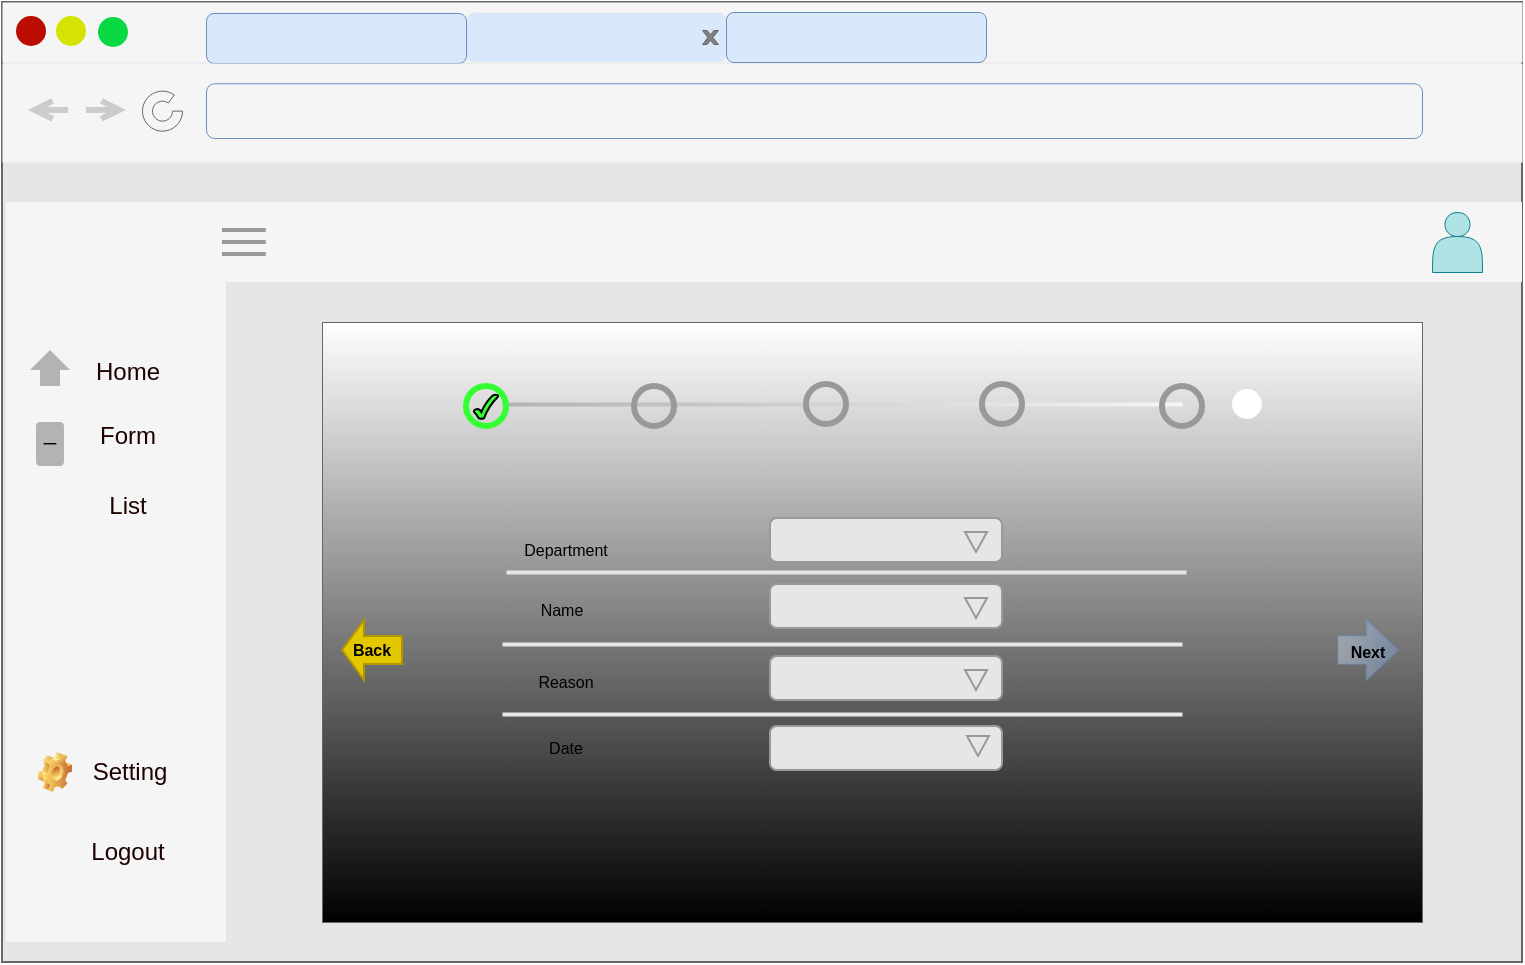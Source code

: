 <mxfile>
    <diagram id="4GKb6l3Mye8yo9pIoZ_z" name="PC">
        <mxGraphModel dx="906" dy="544" grid="1" gridSize="10" guides="1" tooltips="1" connect="1" arrows="1" fold="1" page="1" pageScale="1" pageWidth="827" pageHeight="1169" math="0" shadow="0">
            <root>
                <mxCell id="0"/>
                <mxCell id="1" parent="0"/>
                <mxCell id="8gBcUf-JYufR0FvvMd_q-1" value="" style="rounded=0;whiteSpace=wrap;html=1;fillColor=#E6E6E6;fontColor=#333333;strokeColor=#666666;" vertex="1" parent="1">
                    <mxGeometry x="40" y="40" width="760" height="480" as="geometry"/>
                </mxCell>
                <mxCell id="8gBcUf-JYufR0FvvMd_q-2" value="" style="rounded=0;whiteSpace=wrap;html=1;strokeColor=none;strokeWidth=2;fillColor=#f5f5f5;fontColor=#333333;" vertex="1" parent="1">
                    <mxGeometry x="42" y="140" width="110" height="370" as="geometry"/>
                </mxCell>
                <mxCell id="8gBcUf-JYufR0FvvMd_q-3" value="Home" style="text;html=1;align=center;verticalAlign=middle;whiteSpace=wrap;rounded=0;strokeWidth=2;fontColor=#1E0200;" vertex="1" parent="1">
                    <mxGeometry x="73" y="210" width="60" height="30" as="geometry"/>
                </mxCell>
                <mxCell id="8gBcUf-JYufR0FvvMd_q-4" value="" style="group" vertex="1" connectable="0" parent="1">
                    <mxGeometry x="40" y="40" width="760" height="80" as="geometry"/>
                </mxCell>
                <mxCell id="8gBcUf-JYufR0FvvMd_q-5" value="" style="rounded=0;whiteSpace=wrap;html=1;fillColor=#f5f5f5;fontColor=#333333;strokeColor=none;strokeWidth=0.5;" vertex="1" parent="8gBcUf-JYufR0FvvMd_q-4">
                    <mxGeometry width="760" height="30" as="geometry"/>
                </mxCell>
                <mxCell id="8gBcUf-JYufR0FvvMd_q-6" value="" style="ellipse;whiteSpace=wrap;html=1;aspect=fixed;strokeColor=none;fillColor=#BA0C00;gradientColor=none;" vertex="1" parent="8gBcUf-JYufR0FvvMd_q-4">
                    <mxGeometry x="7" y="7" width="15" height="15" as="geometry"/>
                </mxCell>
                <mxCell id="8gBcUf-JYufR0FvvMd_q-7" value="" style="ellipse;whiteSpace=wrap;html=1;aspect=fixed;strokeColor=none;fillColor=#D4E302;gradientColor=none;" vertex="1" parent="8gBcUf-JYufR0FvvMd_q-4">
                    <mxGeometry x="27" y="7" width="15" height="15" as="geometry"/>
                </mxCell>
                <mxCell id="8gBcUf-JYufR0FvvMd_q-8" value="" style="ellipse;whiteSpace=wrap;html=1;aspect=fixed;strokeColor=none;fillColor=#09D940;gradientColor=none;" vertex="1" parent="8gBcUf-JYufR0FvvMd_q-4">
                    <mxGeometry x="48" y="7.5" width="15" height="15" as="geometry"/>
                </mxCell>
                <mxCell id="8gBcUf-JYufR0FvvMd_q-9" value="" style="rounded=1;whiteSpace=wrap;html=1;fillColor=#dae8fc;strokeColor=#F0F0F0;strokeWidth=0.5;" vertex="1" parent="8gBcUf-JYufR0FvvMd_q-4">
                    <mxGeometry x="232" y="5" width="130" height="25" as="geometry"/>
                </mxCell>
                <mxCell id="8gBcUf-JYufR0FvvMd_q-10" value="" style="rounded=1;whiteSpace=wrap;html=1;fillColor=#dae8fc;strokeColor=#6c8ebf;strokeWidth=0.5;" vertex="1" parent="8gBcUf-JYufR0FvvMd_q-4">
                    <mxGeometry x="102" y="5.5" width="130" height="25" as="geometry"/>
                </mxCell>
                <mxCell id="8gBcUf-JYufR0FvvMd_q-11" value="" style="rounded=1;whiteSpace=wrap;html=1;fillColor=#dae8fc;strokeColor=#6c8ebf;strokeWidth=0.5;" vertex="1" parent="8gBcUf-JYufR0FvvMd_q-4">
                    <mxGeometry x="362" y="5" width="130" height="25" as="geometry"/>
                </mxCell>
                <mxCell id="8gBcUf-JYufR0FvvMd_q-12" value="" style="verticalLabelPosition=bottom;verticalAlign=top;html=1;shape=mxgraph.basic.x;strokeWidth=0.5;fillColor=#808080;strokeColor=#666666;" vertex="1" parent="8gBcUf-JYufR0FvvMd_q-4">
                    <mxGeometry x="350" y="14" width="8" height="7" as="geometry"/>
                </mxCell>
                <mxCell id="8gBcUf-JYufR0FvvMd_q-13" value="" style="rounded=0;whiteSpace=wrap;html=1;fillColor=#f5f5f5;fontColor=#333333;strokeColor=none;strokeWidth=0.5;" vertex="1" parent="8gBcUf-JYufR0FvvMd_q-4">
                    <mxGeometry y="30.5" width="760" height="49.5" as="geometry"/>
                </mxCell>
                <mxCell id="8gBcUf-JYufR0FvvMd_q-14" value="" style="rounded=1;whiteSpace=wrap;html=1;strokeColor=#6c8ebf;strokeWidth=0.5;fillColor=none;" vertex="1" parent="8gBcUf-JYufR0FvvMd_q-4">
                    <mxGeometry x="102" y="40.63" width="608" height="27.37" as="geometry"/>
                </mxCell>
                <mxCell id="8gBcUf-JYufR0FvvMd_q-15" value="" style="verticalLabelPosition=bottom;verticalAlign=top;html=1;shape=mxgraph.basic.partConcEllipse;startAngle=0.25;endAngle=0.1;arcWidth=0.5;rounded=1;strokeColor=#666666;strokeWidth=0.5;fillColor=none;" vertex="1" parent="8gBcUf-JYufR0FvvMd_q-4">
                    <mxGeometry x="70" y="44.32" width="20" height="20" as="geometry"/>
                </mxCell>
                <mxCell id="8gBcUf-JYufR0FvvMd_q-16" value="" style="endArrow=open;html=1;strokeColor=#CCCCCC;strokeWidth=3;startSize=0;endFill=0;" edge="1" parent="8gBcUf-JYufR0FvvMd_q-4">
                    <mxGeometry width="50" height="50" relative="1" as="geometry">
                        <mxPoint x="42" y="53.97" as="sourcePoint"/>
                        <mxPoint x="62" y="53.97" as="targetPoint"/>
                    </mxGeometry>
                </mxCell>
                <mxCell id="8gBcUf-JYufR0FvvMd_q-17" value="" style="endArrow=open;html=1;strokeColor=#CCCCCC;strokeWidth=3;startSize=0;endFill=0;" edge="1" parent="1">
                    <mxGeometry width="50" height="50" relative="1" as="geometry">
                        <mxPoint x="73.0" y="93.97" as="sourcePoint"/>
                        <mxPoint x="53.0" y="93.97" as="targetPoint"/>
                    </mxGeometry>
                </mxCell>
                <mxCell id="8gBcUf-JYufR0FvvMd_q-18" value="Form" style="text;html=1;align=center;verticalAlign=middle;whiteSpace=wrap;rounded=0;strokeWidth=2;fontColor=#1E0200;" vertex="1" parent="1">
                    <mxGeometry x="73" y="242" width="60" height="30" as="geometry"/>
                </mxCell>
                <mxCell id="8gBcUf-JYufR0FvvMd_q-19" value="Setting" style="text;html=1;align=center;verticalAlign=middle;whiteSpace=wrap;rounded=0;strokeWidth=2;fontColor=#1E0200;" vertex="1" parent="1">
                    <mxGeometry x="74" y="410" width="60" height="30" as="geometry"/>
                </mxCell>
                <mxCell id="8gBcUf-JYufR0FvvMd_q-20" value="Logout" style="text;html=1;align=center;verticalAlign=middle;whiteSpace=wrap;rounded=0;strokeWidth=2;fontColor=#1E0200;" vertex="1" parent="1">
                    <mxGeometry x="73" y="450" width="60" height="30" as="geometry"/>
                </mxCell>
                <mxCell id="8gBcUf-JYufR0FvvMd_q-21" value="" style="rounded=0;whiteSpace=wrap;html=1;strokeColor=none;strokeWidth=2;fillColor=#f5f5f5;fontColor=#333333;" vertex="1" parent="1">
                    <mxGeometry x="150" y="140" width="650" height="40" as="geometry"/>
                </mxCell>
                <mxCell id="8gBcUf-JYufR0FvvMd_q-22" value="" style="rounded=0;whiteSpace=wrap;html=1;strokeColor=#666666;strokeWidth=0.5;fillColor=#FFFFFF;gradientColor=default;" vertex="1" parent="1">
                    <mxGeometry x="200" y="200" width="550" height="300" as="geometry"/>
                </mxCell>
                <mxCell id="8gBcUf-JYufR0FvvMd_q-42" value="List" style="text;html=1;align=center;verticalAlign=middle;whiteSpace=wrap;rounded=0;strokeWidth=2;fontColor=#1E0200;" vertex="1" parent="1">
                    <mxGeometry x="73" y="277" width="60" height="30" as="geometry"/>
                </mxCell>
                <mxCell id="8gBcUf-JYufR0FvvMd_q-43" value="" style="shape=actor;whiteSpace=wrap;html=1;rounded=1;strokeColor=#0e8088;strokeWidth=0.5;fontSize=10;fillColor=#b0e3e6;" vertex="1" parent="1">
                    <mxGeometry x="755" y="145" width="25" height="30" as="geometry"/>
                </mxCell>
                <mxCell id="3wR_mOWPR197NzGoEdw1-3" value="" style="rounded=0;whiteSpace=wrap;html=1;strokeWidth=0.5;fontSize=10;gradientColor=#b3b3b3;gradientDirection=west;perimeterSpacing=8;fillColor=#f5f5f5;strokeColor=none;" vertex="1" parent="1">
                    <mxGeometry x="290" y="240" width="340" height="2" as="geometry"/>
                </mxCell>
                <mxCell id="3wR_mOWPR197NzGoEdw1-9" value="" style="ellipse;whiteSpace=wrap;html=1;aspect=fixed;strokeColor=none;fillColor=#FFFFFF;gradientColor=none;" vertex="1" parent="1">
                    <mxGeometry x="655" y="233.5" width="15" height="15" as="geometry"/>
                </mxCell>
                <mxCell id="3wR_mOWPR197NzGoEdw1-14" value="" style="verticalLabelPosition=bottom;verticalAlign=top;html=1;shape=mxgraph.basic.tick;fillColor=#33FF33;" vertex="1" parent="1">
                    <mxGeometry x="275.867" y="236.237" width="12.267" height="12.267" as="geometry"/>
                </mxCell>
                <mxCell id="3wR_mOWPR197NzGoEdw1-4" value="" style="ellipse;whiteSpace=wrap;html=1;aspect=fixed;strokeColor=#33FF33;fillColor=none;fontColor=#ffffff;strokeWidth=3;" vertex="1" parent="1">
                    <mxGeometry x="272" y="232" width="20" height="20" as="geometry"/>
                </mxCell>
                <mxCell id="3wR_mOWPR197NzGoEdw1-20" value="" style="ellipse;whiteSpace=wrap;html=1;aspect=fixed;strokeColor=#999999;fillColor=none;fontColor=#ffffff;strokeWidth=3;" vertex="1" parent="1">
                    <mxGeometry x="356" y="232" width="20" height="20" as="geometry"/>
                </mxCell>
                <mxCell id="3wR_mOWPR197NzGoEdw1-22" value="" style="ellipse;whiteSpace=wrap;html=1;aspect=fixed;strokeColor=#999999;fillColor=none;fontColor=#ffffff;strokeWidth=3;" vertex="1" parent="1">
                    <mxGeometry x="442" y="231" width="20" height="20" as="geometry"/>
                </mxCell>
                <mxCell id="3wR_mOWPR197NzGoEdw1-23" value="" style="ellipse;whiteSpace=wrap;html=1;aspect=fixed;strokeColor=#999999;fillColor=none;fontColor=#ffffff;strokeWidth=3;" vertex="1" parent="1">
                    <mxGeometry x="530" y="231" width="20" height="20" as="geometry"/>
                </mxCell>
                <mxCell id="3wR_mOWPR197NzGoEdw1-24" value="" style="ellipse;whiteSpace=wrap;html=1;aspect=fixed;strokeColor=#999999;fillColor=none;fontColor=#ffffff;strokeWidth=3;" vertex="1" parent="1">
                    <mxGeometry x="620" y="232" width="20" height="20" as="geometry"/>
                </mxCell>
                <mxCell id="3wR_mOWPR197NzGoEdw1-26" value="&lt;font size=&quot;1&quot; color=&quot;#000000&quot;&gt;&lt;b style=&quot;font-size: 8px;&quot;&gt;Next&lt;/b&gt;&lt;/font&gt;" style="shape=singleArrow;whiteSpace=wrap;html=1;strokeColor=#6c8ebf;strokeWidth=1;fillColor=#dae8fc;gradientColor=#7ea6e0;gradientDirection=east;opacity=40;arrowWidth=0.467;arrowSize=0.525;" vertex="1" parent="1">
                    <mxGeometry x="708" y="349" width="30" height="30" as="geometry"/>
                </mxCell>
                <mxCell id="3wR_mOWPR197NzGoEdw1-28" value="&lt;b&gt;&lt;font color=&quot;#000000&quot;&gt;Back&lt;/font&gt;&lt;/b&gt;" style="shape=singleArrow;direction=west;whiteSpace=wrap;html=1;strokeColor=#B09500;strokeWidth=1;fontSize=8;fillColor=#e3c800;gradientDirection=west;arrowWidth=0.467;arrowSize=0.367;fontColor=#000000;" vertex="1" parent="1">
                    <mxGeometry x="210" y="349" width="30" height="30" as="geometry"/>
                </mxCell>
                <mxCell id="3wR_mOWPR197NzGoEdw1-30" value="Department" style="text;html=1;strokeColor=none;fillColor=none;align=center;verticalAlign=middle;whiteSpace=wrap;rounded=0;strokeWidth=1;fontSize=8;fontColor=#000000;" vertex="1" parent="1">
                    <mxGeometry x="292" y="299" width="60" height="30" as="geometry"/>
                </mxCell>
                <mxCell id="3wR_mOWPR197NzGoEdw1-31" value="" style="rounded=0;whiteSpace=wrap;html=1;strokeWidth=0.5;fontSize=10;gradientColor=none;gradientDirection=west;perimeterSpacing=8;fillColor=#E6E6E6;strokeColor=none;" vertex="1" parent="1">
                    <mxGeometry x="292" y="324" width="340" height="2" as="geometry"/>
                </mxCell>
                <mxCell id="3wR_mOWPR197NzGoEdw1-35" value="Name" style="text;html=1;strokeColor=none;fillColor=none;align=center;verticalAlign=middle;whiteSpace=wrap;rounded=0;strokeWidth=1;fontSize=8;fontColor=#000000;" vertex="1" parent="1">
                    <mxGeometry x="290" y="329" width="60" height="30" as="geometry"/>
                </mxCell>
                <mxCell id="3wR_mOWPR197NzGoEdw1-36" value="" style="group" vertex="1" connectable="0" parent="1">
                    <mxGeometry x="424" y="298" width="116" height="22" as="geometry"/>
                </mxCell>
                <mxCell id="3wR_mOWPR197NzGoEdw1-33" value="" style="rounded=1;whiteSpace=wrap;html=1;strokeColor=#999999;strokeWidth=1;fontSize=8;fontColor=#000000;fillColor=#E6E6E6;gradientColor=none;gradientDirection=west;" vertex="1" parent="3wR_mOWPR197NzGoEdw1-36">
                    <mxGeometry width="116" height="22" as="geometry"/>
                </mxCell>
                <mxCell id="3wR_mOWPR197NzGoEdw1-34" value="" style="triangle;whiteSpace=wrap;html=1;strokeColor=#999999;strokeWidth=1;fontSize=8;fontColor=#000000;fillColor=#E6E6E6;gradientColor=none;gradientDirection=west;rotation=90;" vertex="1" parent="3wR_mOWPR197NzGoEdw1-36">
                    <mxGeometry x="98" y="6.5" width="10" height="11" as="geometry"/>
                </mxCell>
                <mxCell id="3wR_mOWPR197NzGoEdw1-37" value="" style="group" vertex="1" connectable="0" parent="1">
                    <mxGeometry x="424" y="331" width="116" height="22" as="geometry"/>
                </mxCell>
                <mxCell id="3wR_mOWPR197NzGoEdw1-38" value="" style="rounded=1;whiteSpace=wrap;html=1;strokeColor=#999999;strokeWidth=1;fontSize=8;fontColor=#000000;fillColor=#E6E6E6;gradientColor=none;gradientDirection=west;" vertex="1" parent="3wR_mOWPR197NzGoEdw1-37">
                    <mxGeometry width="116" height="22" as="geometry"/>
                </mxCell>
                <mxCell id="3wR_mOWPR197NzGoEdw1-39" value="" style="triangle;whiteSpace=wrap;html=1;strokeColor=#999999;strokeWidth=1;fontSize=8;fontColor=#000000;fillColor=#E6E6E6;gradientColor=none;gradientDirection=west;rotation=90;" vertex="1" parent="3wR_mOWPR197NzGoEdw1-37">
                    <mxGeometry x="98" y="6.5" width="10" height="11" as="geometry"/>
                </mxCell>
                <mxCell id="3wR_mOWPR197NzGoEdw1-40" value="" style="rounded=0;whiteSpace=wrap;html=1;strokeWidth=0.5;fontSize=10;gradientColor=none;gradientDirection=west;perimeterSpacing=8;fillColor=#E6E6E6;strokeColor=none;" vertex="1" parent="1">
                    <mxGeometry x="290" y="360" width="340" height="2" as="geometry"/>
                </mxCell>
                <mxCell id="3wR_mOWPR197NzGoEdw1-41" value="Reason" style="text;html=1;strokeColor=none;fillColor=none;align=center;verticalAlign=middle;whiteSpace=wrap;rounded=0;strokeWidth=1;fontSize=8;fontColor=#000000;" vertex="1" parent="1">
                    <mxGeometry x="292" y="365" width="60" height="30" as="geometry"/>
                </mxCell>
                <mxCell id="3wR_mOWPR197NzGoEdw1-42" value="" style="group" vertex="1" connectable="0" parent="1">
                    <mxGeometry x="424" y="367" width="116" height="22" as="geometry"/>
                </mxCell>
                <mxCell id="3wR_mOWPR197NzGoEdw1-43" value="" style="rounded=1;whiteSpace=wrap;html=1;strokeColor=#999999;strokeWidth=1;fontSize=8;fontColor=#000000;fillColor=#E6E6E6;gradientColor=none;gradientDirection=west;" vertex="1" parent="3wR_mOWPR197NzGoEdw1-42">
                    <mxGeometry width="116" height="22" as="geometry"/>
                </mxCell>
                <mxCell id="3wR_mOWPR197NzGoEdw1-44" value="" style="triangle;whiteSpace=wrap;html=1;strokeColor=#999999;strokeWidth=1;fontSize=8;fontColor=#000000;fillColor=#E6E6E6;gradientColor=none;gradientDirection=west;rotation=90;" vertex="1" parent="3wR_mOWPR197NzGoEdw1-42">
                    <mxGeometry x="98" y="6.5" width="10" height="11" as="geometry"/>
                </mxCell>
                <mxCell id="3wR_mOWPR197NzGoEdw1-45" value="" style="rounded=0;whiteSpace=wrap;html=1;strokeWidth=0.5;fontSize=10;gradientColor=none;gradientDirection=west;perimeterSpacing=8;fillColor=#E6E6E6;strokeColor=none;" vertex="1" parent="1">
                    <mxGeometry x="290" y="395" width="340" height="2" as="geometry"/>
                </mxCell>
                <mxCell id="3wR_mOWPR197NzGoEdw1-46" value="Date" style="text;html=1;strokeColor=none;fillColor=none;align=center;verticalAlign=middle;whiteSpace=wrap;rounded=0;strokeWidth=1;fontSize=8;fontColor=#000000;" vertex="1" parent="1">
                    <mxGeometry x="292" y="398" width="60" height="30" as="geometry"/>
                </mxCell>
                <mxCell id="3wR_mOWPR197NzGoEdw1-47" value="" style="group" vertex="1" connectable="0" parent="1">
                    <mxGeometry x="425" y="400" width="116" height="22" as="geometry"/>
                </mxCell>
                <mxCell id="3wR_mOWPR197NzGoEdw1-48" value="" style="rounded=1;whiteSpace=wrap;html=1;strokeColor=#999999;strokeWidth=1;fontSize=8;fontColor=#000000;fillColor=#E6E6E6;gradientColor=none;gradientDirection=west;" vertex="1" parent="3wR_mOWPR197NzGoEdw1-47">
                    <mxGeometry x="-1" y="2" width="116" height="22" as="geometry"/>
                </mxCell>
                <mxCell id="3wR_mOWPR197NzGoEdw1-49" value="" style="triangle;whiteSpace=wrap;html=1;strokeColor=#999999;strokeWidth=1;fontSize=8;fontColor=#000000;fillColor=#E6E6E6;gradientColor=none;gradientDirection=west;rotation=90;" vertex="1" parent="3wR_mOWPR197NzGoEdw1-47">
                    <mxGeometry x="98" y="6.5" width="10" height="11" as="geometry"/>
                </mxCell>
                <mxCell id="ZQRTh7QDgvBxOQ2rAHpR-13" value="" style="group" vertex="1" connectable="0" parent="1">
                    <mxGeometry x="54" y="214" width="20" height="18" as="geometry"/>
                </mxCell>
                <mxCell id="ZQRTh7QDgvBxOQ2rAHpR-10" value="" style="whiteSpace=wrap;html=1;aspect=fixed;strokeWidth=1;fontSize=8;gradientDirection=west;fillColor=#B3B3B3;fontColor=#ffffff;strokeColor=none;" vertex="1" parent="ZQRTh7QDgvBxOQ2rAHpR-13">
                    <mxGeometry x="5" y="8" width="10" height="10" as="geometry"/>
                </mxCell>
                <mxCell id="ZQRTh7QDgvBxOQ2rAHpR-9" value="" style="triangle;whiteSpace=wrap;html=1;strokeWidth=1;fontSize=8;gradientDirection=west;rotation=-90;strokeColor=none;fillColor=#B3B3B3;" vertex="1" parent="ZQRTh7QDgvBxOQ2rAHpR-13">
                    <mxGeometry x="5" y="-5" width="10" height="20" as="geometry"/>
                </mxCell>
                <mxCell id="ZQRTh7QDgvBxOQ2rAHpR-16" value="&lt;font color=&quot;#000000&quot;&gt;ー&lt;br&gt;&lt;/font&gt;" style="rounded=1;whiteSpace=wrap;html=1;strokeColor=none;strokeWidth=1;fontSize=8;fillColor=#B3B3B3;gradientDirection=west;" vertex="1" parent="1">
                    <mxGeometry x="57" y="250" width="14" height="22" as="geometry"/>
                </mxCell>
                <mxCell id="ZQRTh7QDgvBxOQ2rAHpR-18" value="" style="shape=image;html=1;verticalLabelPosition=bottom;verticalAlign=top;imageAspect=1;aspect=fixed;image=img/clipart/Gear_128x128.png;strokeColor=#999999;strokeWidth=1;fontSize=8;fontColor=#000000;fillColor=#B3B3B3;gradientColor=none;gradientDirection=west;" vertex="1" parent="1">
                    <mxGeometry x="57.95" y="415" width="17.05" height="20" as="geometry"/>
                </mxCell>
                <mxCell id="ZQRTh7QDgvBxOQ2rAHpR-25" value="" style="group" vertex="1" connectable="0" parent="1">
                    <mxGeometry x="150" y="149" width="21.87" height="22" as="geometry"/>
                </mxCell>
                <mxCell id="ZQRTh7QDgvBxOQ2rAHpR-22" value="" style="line;strokeWidth=2;html=1;strokeColor=#999999;fontSize=8;fontColor=#000000;fillColor=#B3B3B3;gradientColor=none;gradientDirection=west;" vertex="1" parent="ZQRTh7QDgvBxOQ2rAHpR-25">
                    <mxGeometry y="6" width="21.87" height="10" as="geometry"/>
                </mxCell>
                <mxCell id="ZQRTh7QDgvBxOQ2rAHpR-23" value="" style="line;strokeWidth=2;html=1;strokeColor=#999999;fontSize=8;fontColor=#000000;fillColor=#B3B3B3;gradientColor=none;gradientDirection=west;" vertex="1" parent="ZQRTh7QDgvBxOQ2rAHpR-25">
                    <mxGeometry width="21.87" height="10" as="geometry"/>
                </mxCell>
                <mxCell id="ZQRTh7QDgvBxOQ2rAHpR-24" value="" style="line;strokeWidth=2;html=1;strokeColor=#999999;fontSize=8;fontColor=#000000;fillColor=#B3B3B3;gradientColor=none;gradientDirection=west;" vertex="1" parent="ZQRTh7QDgvBxOQ2rAHpR-25">
                    <mxGeometry y="12" width="21.87" height="10" as="geometry"/>
                </mxCell>
            </root>
        </mxGraphModel>
    </diagram>
    <diagram id="1Yg3ZvlZ3RPMHgS_36pp" name="Mobile">
        <mxGraphModel dx="906" dy="544" grid="1" gridSize="10" guides="1" tooltips="1" connect="1" arrows="1" fold="1" page="1" pageScale="1" pageWidth="827" pageHeight="1169" math="0" shadow="0">
            <root>
                <mxCell id="0"/>
                <mxCell id="1" parent="0"/>
            </root>
        </mxGraphModel>
    </diagram>
</mxfile>